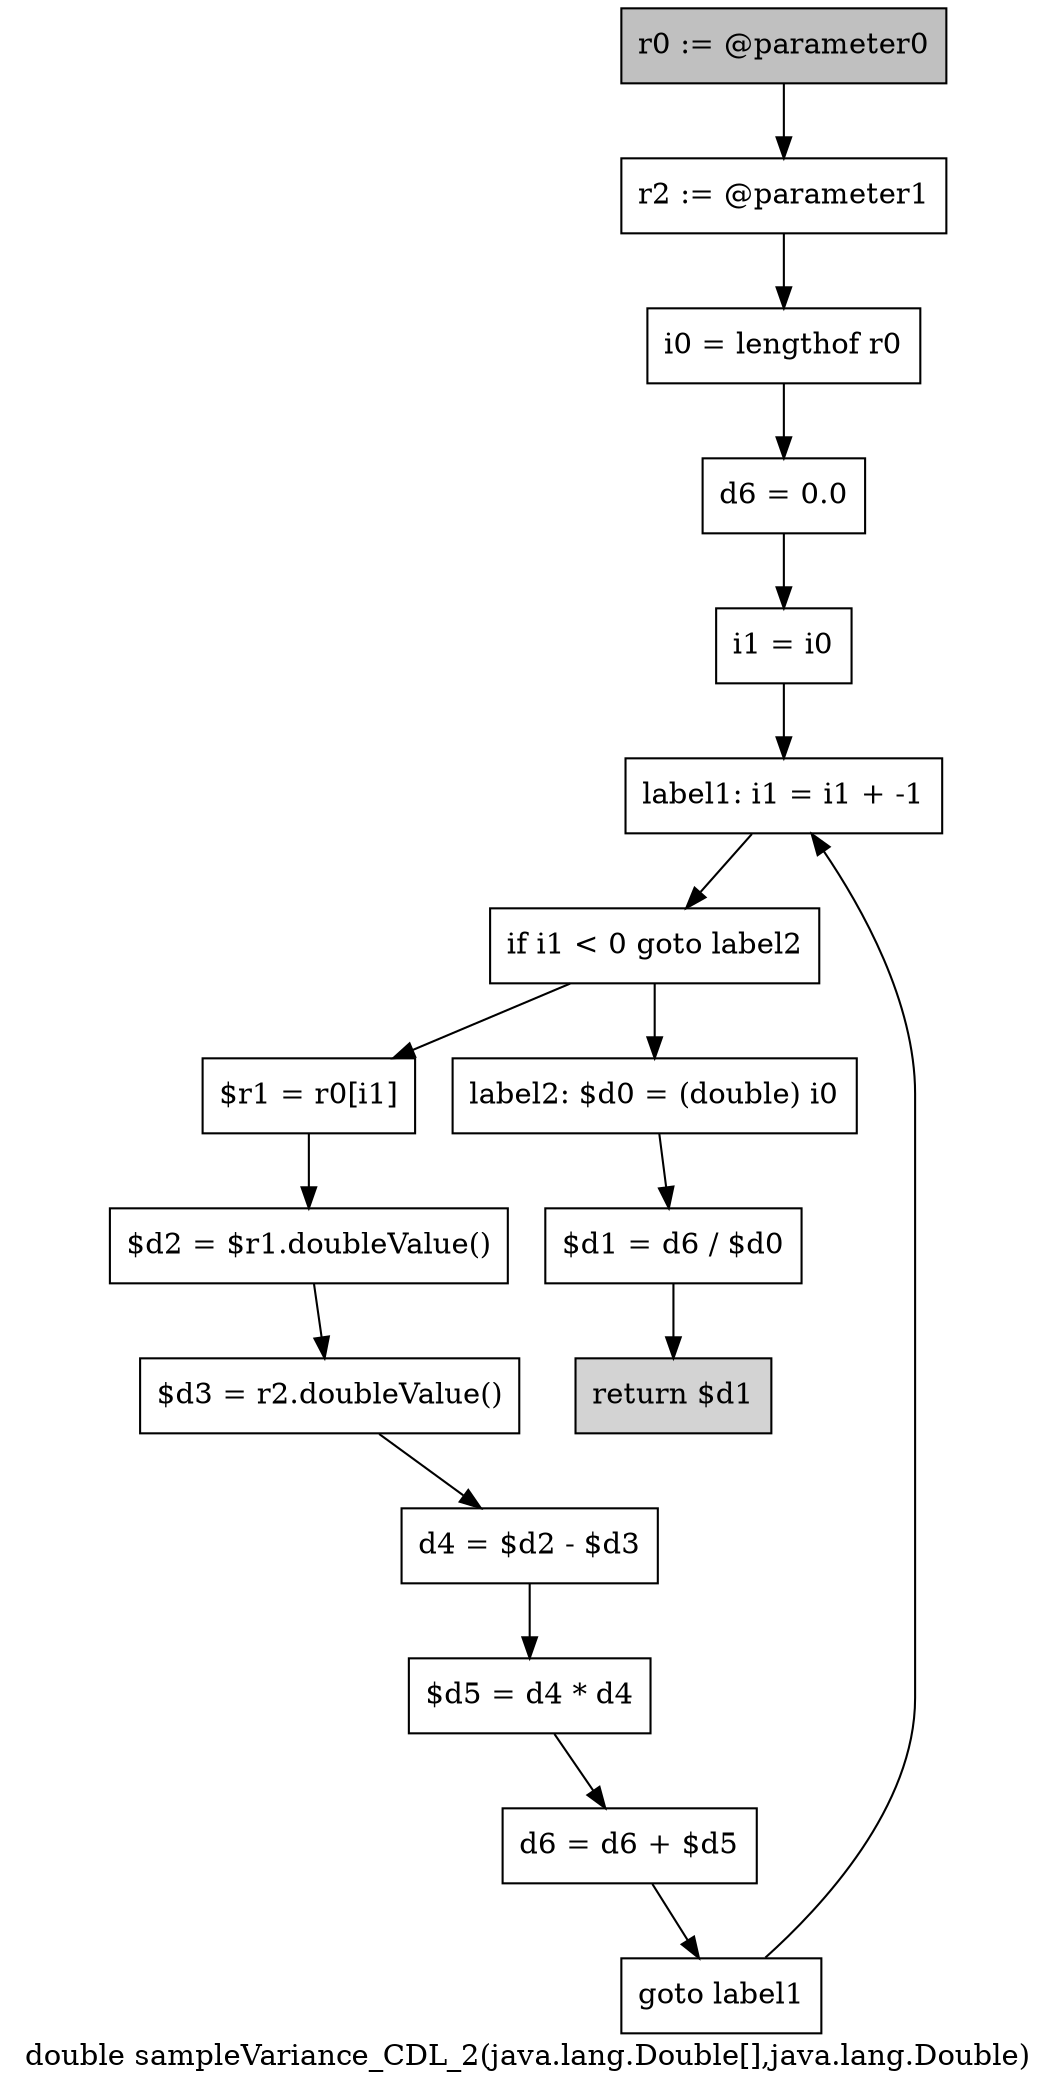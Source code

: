 digraph "double sampleVariance_CDL_2(java.lang.Double[],java.lang.Double)" {
    label="double sampleVariance_CDL_2(java.lang.Double[],java.lang.Double)";
    node [shape=box];
    "0" [style=filled,fillcolor=gray,label="r0 := @parameter0",];
    "1" [label="r2 := @parameter1",];
    "0"->"1";
    "2" [label="i0 = lengthof r0",];
    "1"->"2";
    "3" [label="d6 = 0.0",];
    "2"->"3";
    "4" [label="i1 = i0",];
    "3"->"4";
    "5" [label="label1: i1 = i1 + -1",];
    "4"->"5";
    "6" [label="if i1 < 0 goto label2",];
    "5"->"6";
    "7" [label="$r1 = r0[i1]",];
    "6"->"7";
    "14" [label="label2: $d0 = (double) i0",];
    "6"->"14";
    "8" [label="$d2 = $r1.doubleValue()",];
    "7"->"8";
    "9" [label="$d3 = r2.doubleValue()",];
    "8"->"9";
    "10" [label="d4 = $d2 - $d3",];
    "9"->"10";
    "11" [label="$d5 = d4 * d4",];
    "10"->"11";
    "12" [label="d6 = d6 + $d5",];
    "11"->"12";
    "13" [label="goto label1",];
    "12"->"13";
    "13"->"5";
    "15" [label="$d1 = d6 / $d0",];
    "14"->"15";
    "16" [style=filled,fillcolor=lightgray,label="return $d1",];
    "15"->"16";
}
